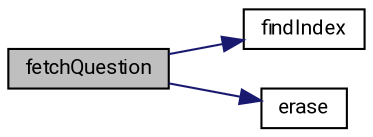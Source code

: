 digraph "fetchQuestion"
{
 // LATEX_PDF_SIZE
  edge [fontname="Roboto",fontsize="10",labelfontname="Roboto",labelfontsize="10"];
  node [fontname="Roboto",fontsize="10",shape=record];
  rankdir="LR";
  Node4 [label="fetchQuestion",height=0.2,width=0.4,color="black", fillcolor="grey75", style="filled", fontcolor="black",tooltip=" "];
  Node4 -> Node5 [color="midnightblue",fontsize="10",style="solid"];
  Node5 [label="findIndex",height=0.2,width=0.4,color="black", fillcolor="white", style="filled",URL="$SDL__enigme_8c.html#a4143c32173f2ea6e72c73342b2fbd75f",tooltip=" "];
  Node4 -> Node6 [color="midnightblue",fontsize="10",style="solid"];
  Node6 [label="erase",height=0.2,width=0.4,color="black", fillcolor="white", style="filled",URL="$SDL__enigme_8c.html#a2e157e71610302b772cc5231a54866dd",tooltip=" "];
}
